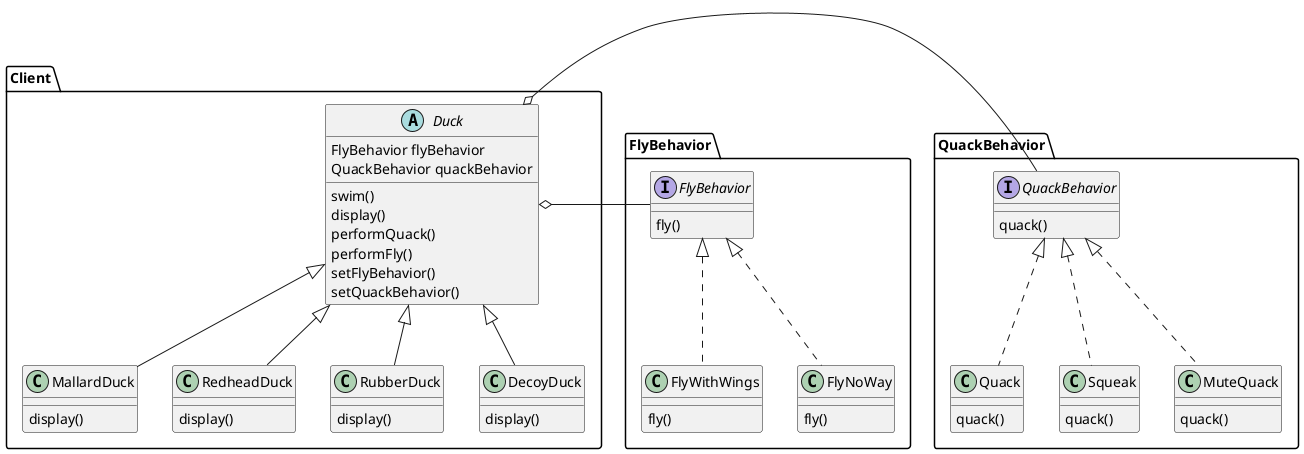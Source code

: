 @startuml
namespace Client{
abstract class Duck {
  FlyBehavior flyBehavior
  QuackBehavior quackBehavior
  swim()
  display()
  performQuack()
  performFly()
  setFlyBehavior()
  setQuackBehavior()
}

class MallardDuck extends Duck{
  display()
}

class RedheadDuck extends Duck {
  display()
}

class RubberDuck extends Duck {
  display()
}

class DecoyDuck extends Duck {
  display()
}

Duck o--right .FlyBehavior.FlyBehavior
Duck o--right .QuackBehavior.QuackBehavior
}

namespace FlyBehavior {
interface FlyBehavior {
  fly()
}
class FlyWithWings implements FlyBehavior {
  fly()
}
class FlyNoWay implements FlyBehavior {
  fly()
}
}

namespace QuackBehavior {
interface QuackBehavior{
  quack()
}
class Quack implements QuackBehavior{
  quack()
}
class Squeak implements QuackBehavior{
  quack()
}
class MuteQuack implements QuackBehavior{
  quack()
}
}

@enduml